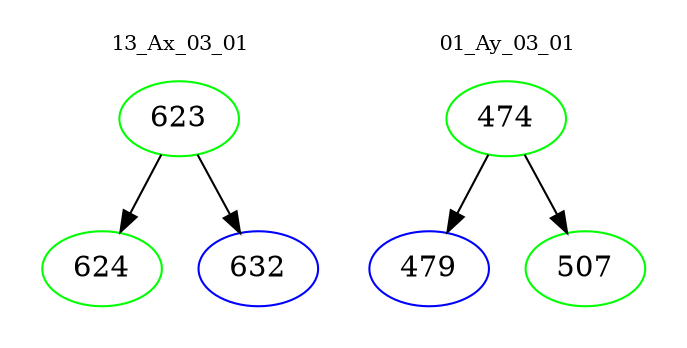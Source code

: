 digraph{
subgraph cluster_0 {
color = white
label = "13_Ax_03_01";
fontsize=10;
T0_623 [label="623", color="green"]
T0_623 -> T0_624 [color="black"]
T0_624 [label="624", color="green"]
T0_623 -> T0_632 [color="black"]
T0_632 [label="632", color="blue"]
}
subgraph cluster_1 {
color = white
label = "01_Ay_03_01";
fontsize=10;
T1_474 [label="474", color="green"]
T1_474 -> T1_479 [color="black"]
T1_479 [label="479", color="blue"]
T1_474 -> T1_507 [color="black"]
T1_507 [label="507", color="green"]
}
}
